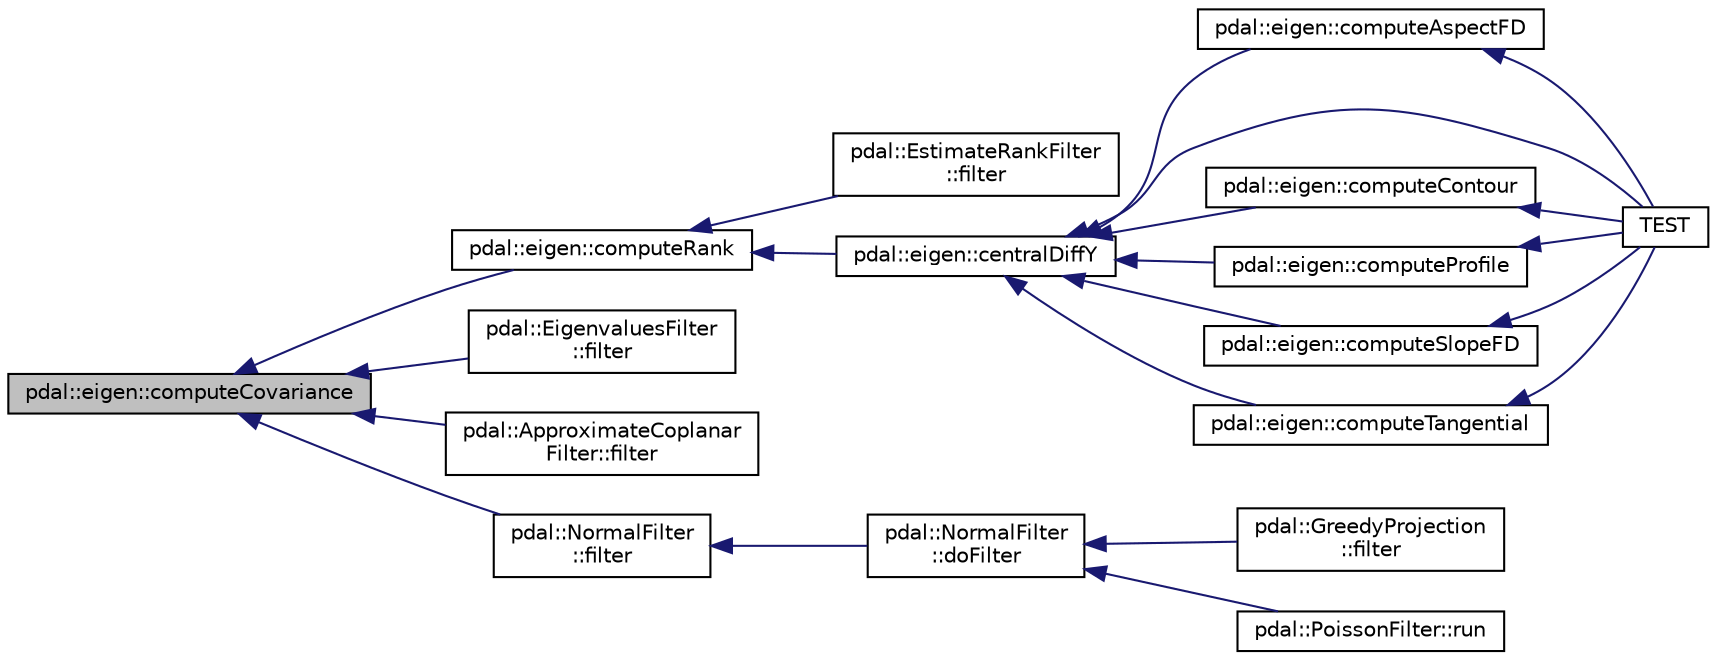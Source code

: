 digraph "pdal::eigen::computeCovariance"
{
  edge [fontname="Helvetica",fontsize="10",labelfontname="Helvetica",labelfontsize="10"];
  node [fontname="Helvetica",fontsize="10",shape=record];
  rankdir="LR";
  Node1 [label="pdal::eigen::computeCovariance",height=0.2,width=0.4,color="black", fillcolor="grey75", style="filled", fontcolor="black"];
  Node1 -> Node2 [dir="back",color="midnightblue",fontsize="10",style="solid",fontname="Helvetica"];
  Node2 [label="pdal::eigen::computeRank",height=0.2,width=0.4,color="black", fillcolor="white", style="filled",URL="$namespacepdal_1_1eigen.html#a19247293524a59ec2c829c20fca832f7"];
  Node2 -> Node3 [dir="back",color="midnightblue",fontsize="10",style="solid",fontname="Helvetica"];
  Node3 [label="pdal::EstimateRankFilter\l::filter",height=0.2,width=0.4,color="black", fillcolor="white", style="filled",URL="$classpdal_1_1EstimateRankFilter.html#a6d3b3cd97dc8c5b575a210b5d77df162"];
  Node2 -> Node4 [dir="back",color="midnightblue",fontsize="10",style="solid",fontname="Helvetica"];
  Node4 [label="pdal::eigen::centralDiffY",height=0.2,width=0.4,color="black", fillcolor="white", style="filled",URL="$namespacepdal_1_1eigen.html#ab66d3e2ad4a22c909e99668dd0ab6f5d"];
  Node4 -> Node5 [dir="back",color="midnightblue",fontsize="10",style="solid",fontname="Helvetica"];
  Node5 [label="pdal::eigen::computeAspectFD",height=0.2,width=0.4,color="black", fillcolor="white", style="filled",URL="$namespacepdal_1_1eigen.html#ab53aeec07299f46c551e1cc9e2ab2d8c"];
  Node5 -> Node6 [dir="back",color="midnightblue",fontsize="10",style="solid",fontname="Helvetica"];
  Node6 [label="TEST",height=0.2,width=0.4,color="black", fillcolor="white", style="filled",URL="$EigenTest_8cpp.html#a117227755b8d6760a72ff7d416bd094f"];
  Node4 -> Node7 [dir="back",color="midnightblue",fontsize="10",style="solid",fontname="Helvetica"];
  Node7 [label="pdal::eigen::computeContour",height=0.2,width=0.4,color="black", fillcolor="white", style="filled",URL="$namespacepdal_1_1eigen.html#a8a54867810b638e4b6b64fd1804f00c8"];
  Node7 -> Node6 [dir="back",color="midnightblue",fontsize="10",style="solid",fontname="Helvetica"];
  Node4 -> Node8 [dir="back",color="midnightblue",fontsize="10",style="solid",fontname="Helvetica"];
  Node8 [label="pdal::eigen::computeProfile",height=0.2,width=0.4,color="black", fillcolor="white", style="filled",URL="$namespacepdal_1_1eigen.html#ae3c73acb88d80a9f0428c980b05863d4"];
  Node8 -> Node6 [dir="back",color="midnightblue",fontsize="10",style="solid",fontname="Helvetica"];
  Node4 -> Node9 [dir="back",color="midnightblue",fontsize="10",style="solid",fontname="Helvetica"];
  Node9 [label="pdal::eigen::computeSlopeFD",height=0.2,width=0.4,color="black", fillcolor="white", style="filled",URL="$namespacepdal_1_1eigen.html#a3ae8ec6a3501c7f138dc35aea08da663"];
  Node9 -> Node6 [dir="back",color="midnightblue",fontsize="10",style="solid",fontname="Helvetica"];
  Node4 -> Node10 [dir="back",color="midnightblue",fontsize="10",style="solid",fontname="Helvetica"];
  Node10 [label="pdal::eigen::computeTangential",height=0.2,width=0.4,color="black", fillcolor="white", style="filled",URL="$namespacepdal_1_1eigen.html#a28f0bb391554d5ee42aa5b3f100e833d"];
  Node10 -> Node6 [dir="back",color="midnightblue",fontsize="10",style="solid",fontname="Helvetica"];
  Node4 -> Node6 [dir="back",color="midnightblue",fontsize="10",style="solid",fontname="Helvetica"];
  Node1 -> Node11 [dir="back",color="midnightblue",fontsize="10",style="solid",fontname="Helvetica"];
  Node11 [label="pdal::EigenvaluesFilter\l::filter",height=0.2,width=0.4,color="black", fillcolor="white", style="filled",URL="$classpdal_1_1EigenvaluesFilter.html#ace1cf82ccbdbeb69c62e0be58464e2ef"];
  Node1 -> Node12 [dir="back",color="midnightblue",fontsize="10",style="solid",fontname="Helvetica"];
  Node12 [label="pdal::ApproximateCoplanar\lFilter::filter",height=0.2,width=0.4,color="black", fillcolor="white", style="filled",URL="$classpdal_1_1ApproximateCoplanarFilter.html#ae6d624215959d717deb5fecc9fe13764"];
  Node1 -> Node13 [dir="back",color="midnightblue",fontsize="10",style="solid",fontname="Helvetica"];
  Node13 [label="pdal::NormalFilter\l::filter",height=0.2,width=0.4,color="black", fillcolor="white", style="filled",URL="$classpdal_1_1NormalFilter.html#a8bf36602629c8ff4ba8d7563b444aa2d"];
  Node13 -> Node14 [dir="back",color="midnightblue",fontsize="10",style="solid",fontname="Helvetica"];
  Node14 [label="pdal::NormalFilter\l::doFilter",height=0.2,width=0.4,color="black", fillcolor="white", style="filled",URL="$classpdal_1_1NormalFilter.html#a185fb796093e0397afbd0b7c6a1813a8"];
  Node14 -> Node15 [dir="back",color="midnightblue",fontsize="10",style="solid",fontname="Helvetica"];
  Node15 [label="pdal::GreedyProjection\l::filter",height=0.2,width=0.4,color="black", fillcolor="white", style="filled",URL="$classpdal_1_1GreedyProjection.html#aa0de48c450a56b726634e29d28fd5427"];
  Node14 -> Node16 [dir="back",color="midnightblue",fontsize="10",style="solid",fontname="Helvetica"];
  Node16 [label="pdal::PoissonFilter::run",height=0.2,width=0.4,color="black", fillcolor="white", style="filled",URL="$classpdal_1_1PoissonFilter.html#a5b238b48de8b895610512e2683cb5fe7"];
}
